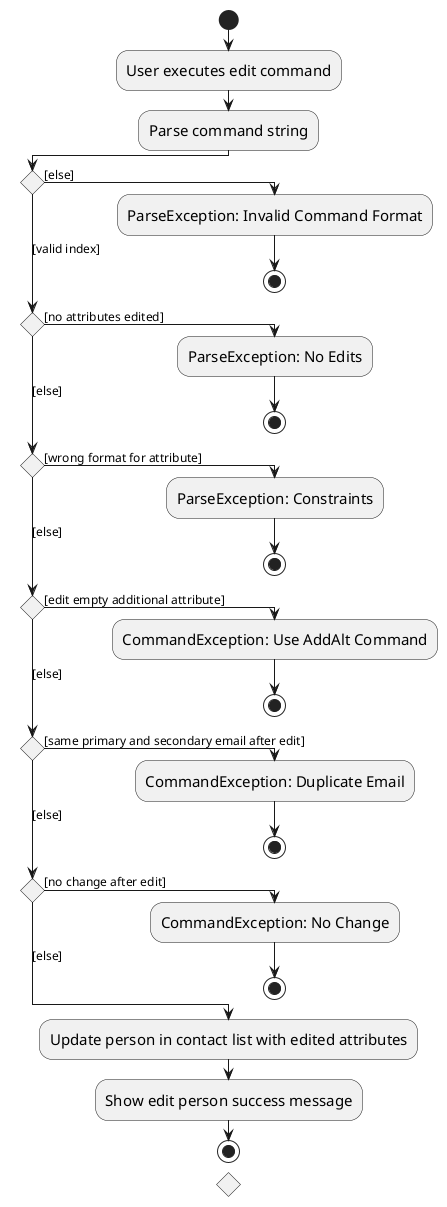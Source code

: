@startuml
skinparam ActivityFontSize 15
skinparam ArrowFontSize 12
!pragma useVerticalIf on
start
:User executes edit command;
:Parse command string;

if () then ([else])
    :ParseException: Invalid Command Format;
    stop
([valid index]) elseif () then ([no attributes edited])
    :ParseException: No Edits;
    stop
([else]) elseif () then ([wrong format for attribute])
    :ParseException: Constraints;
    stop
([else]) elseif () then ([edit empty additional attribute])
    :CommandException: Use AddAlt Command;
    stop
([else]) elseif () then ([same primary and secondary email after edit])
    :CommandException: Duplicate Email;
    stop
([else]) elseif () then ([no change after edit])
    :CommandException: No Change;
    stop
else ([else])

:Update person in contact list with edited attributes;
:Show edit person success message;

stop
@enduml
